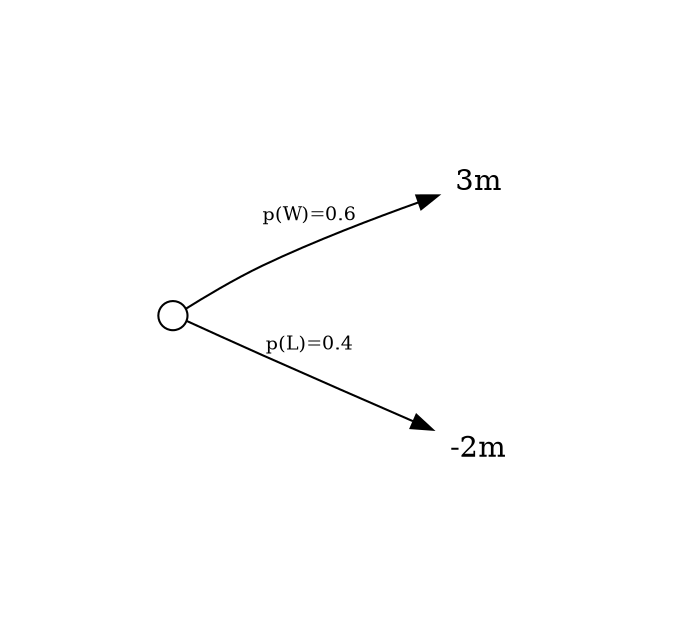 digraph A {

  rankdir=LR;
  center=true; margin=1; 
  nodesep=0.5; ranksep=1;

  node [height=".2", width=".2"];
  edge [fontsize=9];
  
  a [label=""];
  b [shape=none, label="3m"]; 
  in [style=invis]; 
  c [shape=none, label="-2m"]; 
  
 a->b [label="p(W)=0.6"];
 a->in [style=invis]
 a->c [label="p(L)=0.4"];


}